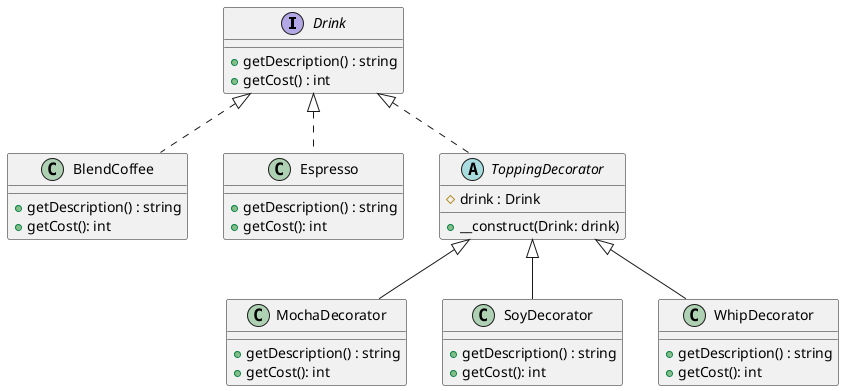 @startuml CoffeeShop

Interface Drink{
    +getDescription() : string
    +getCost() : int
}

Class BlendCoffee{
    +getDescription() : string
    +getCost(): int
}

Class Espresso{
    +getDescription() : string
    +getCost(): int
}

abstract Class ToppingDecorator{
    #drink : Drink
    +__construct(Drink: drink)
}

Class MochaDecorator{
    +getDescription() : string
    +getCost(): int
}

Class SoyDecorator{
    +getDescription() : string
    +getCost(): int
}

Class WhipDecorator{
    +getDescription() : string
    +getCost(): int
}

Drink <|.. BlendCoffee
Drink <|.. Espresso
Drink <|.. ToppingDecorator
ToppingDecorator <|-- MochaDecorator
ToppingDecorator <|-- SoyDecorator
ToppingDecorator <|-- WhipDecorator

@enduml
